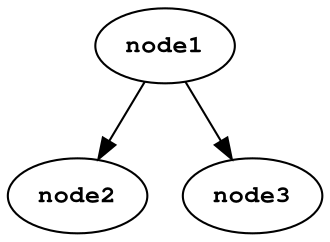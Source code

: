 digraph {
    node [fontname="Courier bold", fontsize="12"];
    node1 [label="node1"]
    node2 [label="node2"]
    node3 [label="node3"]
    node1 -> node2
    node1 -> node3
}
